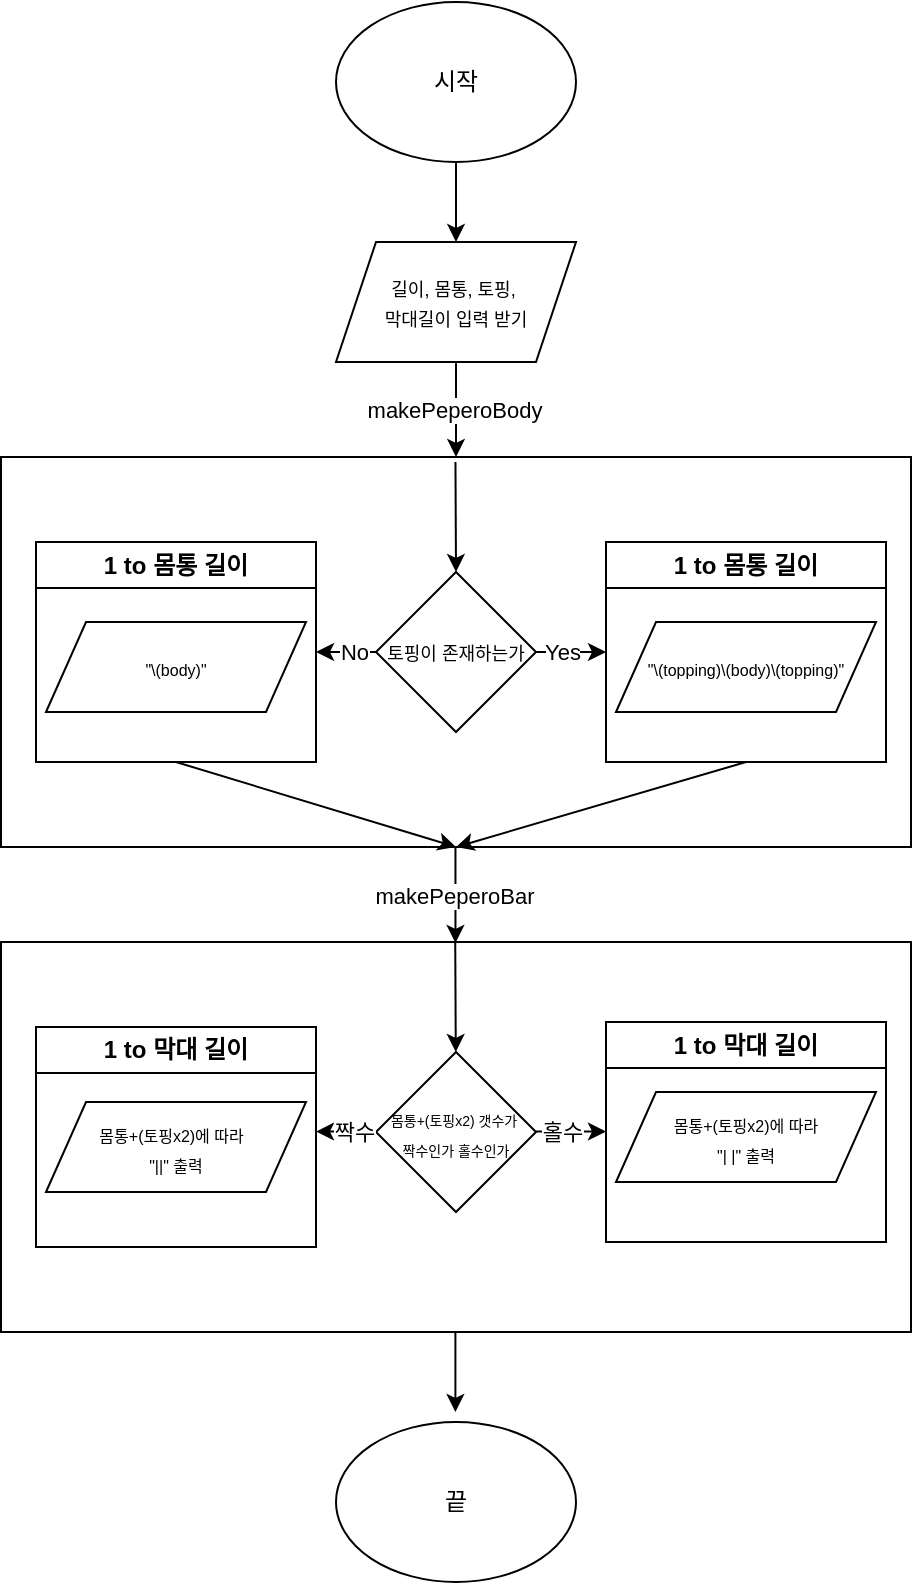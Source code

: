 <mxfile version="24.6.5" type="device">
  <diagram id="C5RBs43oDa-KdzZeNtuy" name="Page-1">
    <mxGraphModel dx="1811" dy="1247" grid="1" gridSize="10" guides="1" tooltips="1" connect="1" arrows="1" fold="1" page="1" pageScale="1" pageWidth="827" pageHeight="1169" math="0" shadow="0">
      <root>
        <mxCell id="WIyWlLk6GJQsqaUBKTNV-0" />
        <mxCell id="WIyWlLk6GJQsqaUBKTNV-1" parent="WIyWlLk6GJQsqaUBKTNV-0" />
        <mxCell id="iU-VrpvZsyPDX8SjkyYA-0" value="시작" style="ellipse;whiteSpace=wrap;html=1;" vertex="1" parent="WIyWlLk6GJQsqaUBKTNV-1">
          <mxGeometry x="220" y="60" width="120" height="80" as="geometry" />
        </mxCell>
        <mxCell id="iU-VrpvZsyPDX8SjkyYA-1" value="&lt;font style=&quot;font-size: 9px;&quot;&gt;길이, 몸통, 토핑,&amp;nbsp;&lt;/font&gt;&lt;div&gt;&lt;font style=&quot;font-size: 9px;&quot;&gt;막대길이 입력 받기&lt;/font&gt;&lt;/div&gt;" style="shape=parallelogram;perimeter=parallelogramPerimeter;whiteSpace=wrap;html=1;fixedSize=1;" vertex="1" parent="WIyWlLk6GJQsqaUBKTNV-1">
          <mxGeometry x="220" y="180" width="120" height="60" as="geometry" />
        </mxCell>
        <mxCell id="iU-VrpvZsyPDX8SjkyYA-6" value="" style="rounded=0;whiteSpace=wrap;html=1;" vertex="1" parent="WIyWlLk6GJQsqaUBKTNV-1">
          <mxGeometry x="52.5" y="287.5" width="455" height="195" as="geometry" />
        </mxCell>
        <mxCell id="iU-VrpvZsyPDX8SjkyYA-13" value="&lt;span style=&quot;font-size: 9px;&quot;&gt;토핑이 존재하는가&lt;/span&gt;" style="rhombus;whiteSpace=wrap;html=1;" vertex="1" parent="WIyWlLk6GJQsqaUBKTNV-1">
          <mxGeometry x="240" y="345" width="80" height="80" as="geometry" />
        </mxCell>
        <mxCell id="iU-VrpvZsyPDX8SjkyYA-14" value="1 to 몸통 길이" style="swimlane;whiteSpace=wrap;html=1;" vertex="1" parent="WIyWlLk6GJQsqaUBKTNV-1">
          <mxGeometry x="70" y="330" width="140" height="110" as="geometry" />
        </mxCell>
        <mxCell id="iU-VrpvZsyPDX8SjkyYA-16" value="&lt;font style=&quot;font-size: 8px;&quot;&gt;&quot;\(topping)\(body)\(topping)&quot;&lt;/font&gt;" style="shape=parallelogram;perimeter=parallelogramPerimeter;whiteSpace=wrap;html=1;fixedSize=1;" vertex="1" parent="WIyWlLk6GJQsqaUBKTNV-1">
          <mxGeometry x="360" y="370" width="130" height="45" as="geometry" />
        </mxCell>
        <mxCell id="iU-VrpvZsyPDX8SjkyYA-18" value="1 to 몸통 길이" style="swimlane;whiteSpace=wrap;html=1;" vertex="1" parent="WIyWlLk6GJQsqaUBKTNV-1">
          <mxGeometry x="355" y="330" width="140" height="110" as="geometry" />
        </mxCell>
        <mxCell id="iU-VrpvZsyPDX8SjkyYA-19" value="&lt;font style=&quot;font-size: 8px;&quot;&gt;&quot;\(body)&quot;&lt;/font&gt;" style="shape=parallelogram;perimeter=parallelogramPerimeter;whiteSpace=wrap;html=1;fixedSize=1;" vertex="1" parent="WIyWlLk6GJQsqaUBKTNV-1">
          <mxGeometry x="75" y="370" width="130" height="45" as="geometry" />
        </mxCell>
        <mxCell id="iU-VrpvZsyPDX8SjkyYA-22" value="" style="endArrow=classic;html=1;rounded=0;exitX=0.5;exitY=1;exitDx=0;exitDy=0;" edge="1" parent="WIyWlLk6GJQsqaUBKTNV-1" source="iU-VrpvZsyPDX8SjkyYA-0">
          <mxGeometry width="50" height="50" relative="1" as="geometry">
            <mxPoint x="240" y="380" as="sourcePoint" />
            <mxPoint x="280" y="180" as="targetPoint" />
          </mxGeometry>
        </mxCell>
        <mxCell id="iU-VrpvZsyPDX8SjkyYA-23" value="" style="endArrow=classic;html=1;rounded=0;exitX=0.5;exitY=1;exitDx=0;exitDy=0;entryX=0.5;entryY=0;entryDx=0;entryDy=0;" edge="1" parent="WIyWlLk6GJQsqaUBKTNV-1" source="iU-VrpvZsyPDX8SjkyYA-1" target="iU-VrpvZsyPDX8SjkyYA-6">
          <mxGeometry width="50" height="50" relative="1" as="geometry">
            <mxPoint x="495" y="186.25" as="sourcePoint" />
            <mxPoint x="490.34" y="233.75" as="targetPoint" />
          </mxGeometry>
        </mxCell>
        <mxCell id="iU-VrpvZsyPDX8SjkyYA-24" value="makePeperoBody" style="edgeLabel;html=1;align=center;verticalAlign=middle;resizable=0;points=[];" vertex="1" connectable="0" parent="iU-VrpvZsyPDX8SjkyYA-23">
          <mxGeometry x="0.009" y="-1" relative="1" as="geometry">
            <mxPoint as="offset" />
          </mxGeometry>
        </mxCell>
        <mxCell id="iU-VrpvZsyPDX8SjkyYA-25" value="" style="endArrow=classic;html=1;rounded=0;exitX=0.5;exitY=1;exitDx=0;exitDy=0;entryX=0.5;entryY=0;entryDx=0;entryDy=0;" edge="1" parent="WIyWlLk6GJQsqaUBKTNV-1" target="iU-VrpvZsyPDX8SjkyYA-13">
          <mxGeometry width="50" height="50" relative="1" as="geometry">
            <mxPoint x="279.73" y="290" as="sourcePoint" />
            <mxPoint x="280.07" y="340" as="targetPoint" />
          </mxGeometry>
        </mxCell>
        <mxCell id="iU-VrpvZsyPDX8SjkyYA-27" value="" style="endArrow=classic;html=1;rounded=0;exitX=0.5;exitY=1;exitDx=0;exitDy=0;entryX=1;entryY=0.5;entryDx=0;entryDy=0;" edge="1" parent="WIyWlLk6GJQsqaUBKTNV-1" target="iU-VrpvZsyPDX8SjkyYA-14">
          <mxGeometry width="50" height="50" relative="1" as="geometry">
            <mxPoint x="240.0" y="385" as="sourcePoint" />
            <mxPoint x="240.27" y="440" as="targetPoint" />
          </mxGeometry>
        </mxCell>
        <mxCell id="iU-VrpvZsyPDX8SjkyYA-28" value="No" style="edgeLabel;html=1;align=center;verticalAlign=middle;resizable=0;points=[];" vertex="1" connectable="0" parent="iU-VrpvZsyPDX8SjkyYA-27">
          <mxGeometry x="-0.257" relative="1" as="geometry">
            <mxPoint as="offset" />
          </mxGeometry>
        </mxCell>
        <mxCell id="iU-VrpvZsyPDX8SjkyYA-30" value="" style="endArrow=classic;html=1;rounded=0;exitX=1;exitY=0.5;exitDx=0;exitDy=0;entryX=0;entryY=0.5;entryDx=0;entryDy=0;" edge="1" parent="WIyWlLk6GJQsqaUBKTNV-1" source="iU-VrpvZsyPDX8SjkyYA-13" target="iU-VrpvZsyPDX8SjkyYA-18">
          <mxGeometry width="50" height="50" relative="1" as="geometry">
            <mxPoint x="250.0" y="395" as="sourcePoint" />
            <mxPoint x="220" y="395" as="targetPoint" />
          </mxGeometry>
        </mxCell>
        <mxCell id="iU-VrpvZsyPDX8SjkyYA-31" value="Yes" style="edgeLabel;html=1;align=center;verticalAlign=middle;resizable=0;points=[];" vertex="1" connectable="0" parent="iU-VrpvZsyPDX8SjkyYA-30">
          <mxGeometry x="-0.257" relative="1" as="geometry">
            <mxPoint as="offset" />
          </mxGeometry>
        </mxCell>
        <mxCell id="iU-VrpvZsyPDX8SjkyYA-35" value="" style="rounded=0;whiteSpace=wrap;html=1;" vertex="1" parent="WIyWlLk6GJQsqaUBKTNV-1">
          <mxGeometry x="52.5" y="530" width="455" height="195" as="geometry" />
        </mxCell>
        <mxCell id="iU-VrpvZsyPDX8SjkyYA-36" value="" style="endArrow=classic;html=1;rounded=0;exitX=0.5;exitY=1;exitDx=0;exitDy=0;entryX=0.5;entryY=0;entryDx=0;entryDy=0;" edge="1" parent="WIyWlLk6GJQsqaUBKTNV-1">
          <mxGeometry width="50" height="50" relative="1" as="geometry">
            <mxPoint x="279.73" y="482.5" as="sourcePoint" />
            <mxPoint x="279.73" y="530.5" as="targetPoint" />
          </mxGeometry>
        </mxCell>
        <mxCell id="iU-VrpvZsyPDX8SjkyYA-37" value="makePeperoBar" style="edgeLabel;html=1;align=center;verticalAlign=middle;resizable=0;points=[];" vertex="1" connectable="0" parent="iU-VrpvZsyPDX8SjkyYA-36">
          <mxGeometry x="0.009" y="-1" relative="1" as="geometry">
            <mxPoint as="offset" />
          </mxGeometry>
        </mxCell>
        <mxCell id="iU-VrpvZsyPDX8SjkyYA-39" value="" style="endArrow=classic;html=1;rounded=0;exitX=0.5;exitY=1;exitDx=0;exitDy=0;entryX=0.5;entryY=1;entryDx=0;entryDy=0;" edge="1" parent="WIyWlLk6GJQsqaUBKTNV-1" source="iU-VrpvZsyPDX8SjkyYA-14" target="iU-VrpvZsyPDX8SjkyYA-6">
          <mxGeometry width="50" height="50" relative="1" as="geometry">
            <mxPoint x="250" y="520" as="sourcePoint" />
            <mxPoint x="300" y="470" as="targetPoint" />
          </mxGeometry>
        </mxCell>
        <mxCell id="iU-VrpvZsyPDX8SjkyYA-40" value="" style="endArrow=classic;html=1;rounded=0;exitX=0.5;exitY=1;exitDx=0;exitDy=0;entryX=0.5;entryY=1;entryDx=0;entryDy=0;" edge="1" parent="WIyWlLk6GJQsqaUBKTNV-1" source="iU-VrpvZsyPDX8SjkyYA-18" target="iU-VrpvZsyPDX8SjkyYA-6">
          <mxGeometry width="50" height="50" relative="1" as="geometry">
            <mxPoint x="150" y="450" as="sourcePoint" />
            <mxPoint x="290" y="493" as="targetPoint" />
          </mxGeometry>
        </mxCell>
        <mxCell id="iU-VrpvZsyPDX8SjkyYA-41" value="&lt;font style=&quot;font-size: 7px;&quot;&gt;몸통+(토핑x2) 갯수가&amp;nbsp;&lt;/font&gt;&lt;div&gt;&lt;font style=&quot;font-size: 7px;&quot;&gt;짝수인가 홀수인가&lt;/font&gt;&lt;/div&gt;" style="rhombus;whiteSpace=wrap;html=1;" vertex="1" parent="WIyWlLk6GJQsqaUBKTNV-1">
          <mxGeometry x="240" y="585" width="80" height="80" as="geometry" />
        </mxCell>
        <mxCell id="iU-VrpvZsyPDX8SjkyYA-42" value="" style="endArrow=classic;html=1;rounded=0;exitX=0.5;exitY=1;exitDx=0;exitDy=0;entryX=0.5;entryY=0;entryDx=0;entryDy=0;" edge="1" parent="WIyWlLk6GJQsqaUBKTNV-1">
          <mxGeometry width="50" height="50" relative="1" as="geometry">
            <mxPoint x="279.62" y="530" as="sourcePoint" />
            <mxPoint x="279.89" y="585" as="targetPoint" />
          </mxGeometry>
        </mxCell>
        <mxCell id="iU-VrpvZsyPDX8SjkyYA-43" value="1 to 막대 길이" style="swimlane;whiteSpace=wrap;html=1;" vertex="1" parent="WIyWlLk6GJQsqaUBKTNV-1">
          <mxGeometry x="70" y="572.5" width="140" height="110" as="geometry" />
        </mxCell>
        <mxCell id="iU-VrpvZsyPDX8SjkyYA-44" value="1 to 막대 길이" style="swimlane;whiteSpace=wrap;html=1;" vertex="1" parent="WIyWlLk6GJQsqaUBKTNV-1">
          <mxGeometry x="355" y="570" width="140" height="110" as="geometry" />
        </mxCell>
        <mxCell id="iU-VrpvZsyPDX8SjkyYA-45" value="" style="endArrow=classic;html=1;rounded=0;exitX=0.5;exitY=1;exitDx=0;exitDy=0;entryX=1;entryY=0.5;entryDx=0;entryDy=0;" edge="1" parent="WIyWlLk6GJQsqaUBKTNV-1">
          <mxGeometry width="50" height="50" relative="1" as="geometry">
            <mxPoint x="240.0" y="624.78" as="sourcePoint" />
            <mxPoint x="210" y="624.78" as="targetPoint" />
          </mxGeometry>
        </mxCell>
        <mxCell id="iU-VrpvZsyPDX8SjkyYA-46" value="짝수" style="edgeLabel;html=1;align=center;verticalAlign=middle;resizable=0;points=[];" vertex="1" connectable="0" parent="iU-VrpvZsyPDX8SjkyYA-45">
          <mxGeometry x="-0.257" relative="1" as="geometry">
            <mxPoint as="offset" />
          </mxGeometry>
        </mxCell>
        <mxCell id="iU-VrpvZsyPDX8SjkyYA-47" value="" style="endArrow=classic;html=1;rounded=0;exitX=1;exitY=0.5;exitDx=0;exitDy=0;entryX=0;entryY=0.5;entryDx=0;entryDy=0;" edge="1" parent="WIyWlLk6GJQsqaUBKTNV-1">
          <mxGeometry width="50" height="50" relative="1" as="geometry">
            <mxPoint x="320" y="624.78" as="sourcePoint" />
            <mxPoint x="355" y="624.78" as="targetPoint" />
          </mxGeometry>
        </mxCell>
        <mxCell id="iU-VrpvZsyPDX8SjkyYA-48" value="홀수" style="edgeLabel;html=1;align=center;verticalAlign=middle;resizable=0;points=[];" vertex="1" connectable="0" parent="iU-VrpvZsyPDX8SjkyYA-47">
          <mxGeometry x="-0.257" relative="1" as="geometry">
            <mxPoint as="offset" />
          </mxGeometry>
        </mxCell>
        <mxCell id="iU-VrpvZsyPDX8SjkyYA-49" value="&lt;div&gt;&lt;span style=&quot;font-size: 8px;&quot;&gt;몸통+(토핑x2)에 따라&amp;nbsp;&amp;nbsp;&lt;/span&gt;&lt;/div&gt;&lt;font style=&quot;font-size: 8px;&quot;&gt;&quot;||&quot; 출력&lt;/font&gt;" style="shape=parallelogram;perimeter=parallelogramPerimeter;whiteSpace=wrap;html=1;fixedSize=1;" vertex="1" parent="WIyWlLk6GJQsqaUBKTNV-1">
          <mxGeometry x="75" y="610" width="130" height="45" as="geometry" />
        </mxCell>
        <mxCell id="iU-VrpvZsyPDX8SjkyYA-50" value="&lt;font style=&quot;font-size: 8px;&quot;&gt;몸통+(토핑x2)에 따라&lt;/font&gt;&lt;div&gt;&lt;font style=&quot;font-size: 8px;&quot;&gt;&quot;| |&quot; 출력&lt;/font&gt;&lt;/div&gt;" style="shape=parallelogram;perimeter=parallelogramPerimeter;whiteSpace=wrap;html=1;fixedSize=1;" vertex="1" parent="WIyWlLk6GJQsqaUBKTNV-1">
          <mxGeometry x="360" y="605" width="130" height="45" as="geometry" />
        </mxCell>
        <mxCell id="iU-VrpvZsyPDX8SjkyYA-54" value="끝" style="ellipse;whiteSpace=wrap;html=1;" vertex="1" parent="WIyWlLk6GJQsqaUBKTNV-1">
          <mxGeometry x="220" y="770" width="120" height="80" as="geometry" />
        </mxCell>
        <mxCell id="iU-VrpvZsyPDX8SjkyYA-55" value="" style="endArrow=classic;html=1;rounded=0;exitX=0.5;exitY=1;exitDx=0;exitDy=0;" edge="1" parent="WIyWlLk6GJQsqaUBKTNV-1">
          <mxGeometry width="50" height="50" relative="1" as="geometry">
            <mxPoint x="279.7" y="725" as="sourcePoint" />
            <mxPoint x="279.7" y="765" as="targetPoint" />
          </mxGeometry>
        </mxCell>
      </root>
    </mxGraphModel>
  </diagram>
</mxfile>
